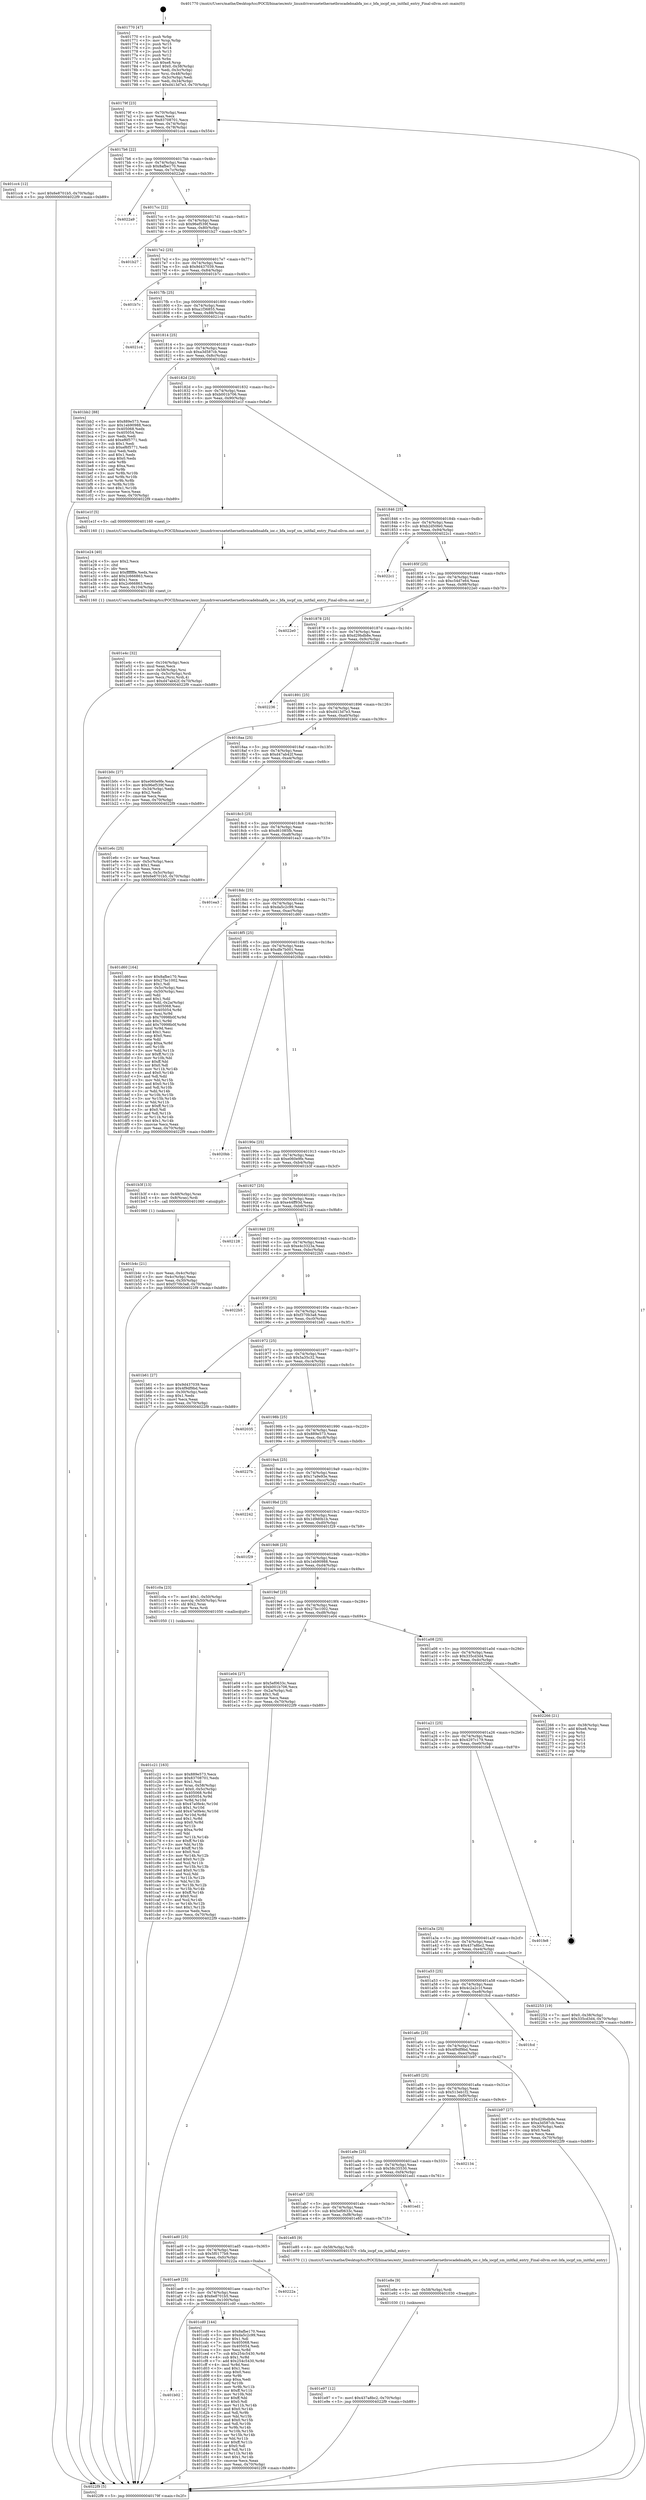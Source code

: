 digraph "0x401770" {
  label = "0x401770 (/mnt/c/Users/mathe/Desktop/tcc/POCII/binaries/extr_linuxdriversnetethernetbrocadebnabfa_ioc.c_bfa_iocpf_sm_initfail_entry_Final-ollvm.out::main(0))"
  labelloc = "t"
  node[shape=record]

  Entry [label="",width=0.3,height=0.3,shape=circle,fillcolor=black,style=filled]
  "0x40179f" [label="{
     0x40179f [23]\l
     | [instrs]\l
     &nbsp;&nbsp;0x40179f \<+3\>: mov -0x70(%rbp),%eax\l
     &nbsp;&nbsp;0x4017a2 \<+2\>: mov %eax,%ecx\l
     &nbsp;&nbsp;0x4017a4 \<+6\>: sub $0x83708701,%ecx\l
     &nbsp;&nbsp;0x4017aa \<+3\>: mov %eax,-0x74(%rbp)\l
     &nbsp;&nbsp;0x4017ad \<+3\>: mov %ecx,-0x78(%rbp)\l
     &nbsp;&nbsp;0x4017b0 \<+6\>: je 0000000000401cc4 \<main+0x554\>\l
  }"]
  "0x401cc4" [label="{
     0x401cc4 [12]\l
     | [instrs]\l
     &nbsp;&nbsp;0x401cc4 \<+7\>: movl $0x6e8701b5,-0x70(%rbp)\l
     &nbsp;&nbsp;0x401ccb \<+5\>: jmp 00000000004022f9 \<main+0xb89\>\l
  }"]
  "0x4017b6" [label="{
     0x4017b6 [22]\l
     | [instrs]\l
     &nbsp;&nbsp;0x4017b6 \<+5\>: jmp 00000000004017bb \<main+0x4b\>\l
     &nbsp;&nbsp;0x4017bb \<+3\>: mov -0x74(%rbp),%eax\l
     &nbsp;&nbsp;0x4017be \<+5\>: sub $0x8afbe170,%eax\l
     &nbsp;&nbsp;0x4017c3 \<+3\>: mov %eax,-0x7c(%rbp)\l
     &nbsp;&nbsp;0x4017c6 \<+6\>: je 00000000004022a9 \<main+0xb39\>\l
  }"]
  Exit [label="",width=0.3,height=0.3,shape=circle,fillcolor=black,style=filled,peripheries=2]
  "0x4022a9" [label="{
     0x4022a9\l
  }", style=dashed]
  "0x4017cc" [label="{
     0x4017cc [22]\l
     | [instrs]\l
     &nbsp;&nbsp;0x4017cc \<+5\>: jmp 00000000004017d1 \<main+0x61\>\l
     &nbsp;&nbsp;0x4017d1 \<+3\>: mov -0x74(%rbp),%eax\l
     &nbsp;&nbsp;0x4017d4 \<+5\>: sub $0x96ef539f,%eax\l
     &nbsp;&nbsp;0x4017d9 \<+3\>: mov %eax,-0x80(%rbp)\l
     &nbsp;&nbsp;0x4017dc \<+6\>: je 0000000000401b27 \<main+0x3b7\>\l
  }"]
  "0x401e97" [label="{
     0x401e97 [12]\l
     | [instrs]\l
     &nbsp;&nbsp;0x401e97 \<+7\>: movl $0x437a8bc2,-0x70(%rbp)\l
     &nbsp;&nbsp;0x401e9e \<+5\>: jmp 00000000004022f9 \<main+0xb89\>\l
  }"]
  "0x401b27" [label="{
     0x401b27\l
  }", style=dashed]
  "0x4017e2" [label="{
     0x4017e2 [25]\l
     | [instrs]\l
     &nbsp;&nbsp;0x4017e2 \<+5\>: jmp 00000000004017e7 \<main+0x77\>\l
     &nbsp;&nbsp;0x4017e7 \<+3\>: mov -0x74(%rbp),%eax\l
     &nbsp;&nbsp;0x4017ea \<+5\>: sub $0x9d437039,%eax\l
     &nbsp;&nbsp;0x4017ef \<+6\>: mov %eax,-0x84(%rbp)\l
     &nbsp;&nbsp;0x4017f5 \<+6\>: je 0000000000401b7c \<main+0x40c\>\l
  }"]
  "0x401e8e" [label="{
     0x401e8e [9]\l
     | [instrs]\l
     &nbsp;&nbsp;0x401e8e \<+4\>: mov -0x58(%rbp),%rdi\l
     &nbsp;&nbsp;0x401e92 \<+5\>: call 0000000000401030 \<free@plt\>\l
     | [calls]\l
     &nbsp;&nbsp;0x401030 \{1\} (unknown)\l
  }"]
  "0x401b7c" [label="{
     0x401b7c\l
  }", style=dashed]
  "0x4017fb" [label="{
     0x4017fb [25]\l
     | [instrs]\l
     &nbsp;&nbsp;0x4017fb \<+5\>: jmp 0000000000401800 \<main+0x90\>\l
     &nbsp;&nbsp;0x401800 \<+3\>: mov -0x74(%rbp),%eax\l
     &nbsp;&nbsp;0x401803 \<+5\>: sub $0xa1f36855,%eax\l
     &nbsp;&nbsp;0x401808 \<+6\>: mov %eax,-0x88(%rbp)\l
     &nbsp;&nbsp;0x40180e \<+6\>: je 00000000004021c4 \<main+0xa54\>\l
  }"]
  "0x401e4c" [label="{
     0x401e4c [32]\l
     | [instrs]\l
     &nbsp;&nbsp;0x401e4c \<+6\>: mov -0x104(%rbp),%ecx\l
     &nbsp;&nbsp;0x401e52 \<+3\>: imul %eax,%ecx\l
     &nbsp;&nbsp;0x401e55 \<+4\>: mov -0x58(%rbp),%rsi\l
     &nbsp;&nbsp;0x401e59 \<+4\>: movslq -0x5c(%rbp),%rdi\l
     &nbsp;&nbsp;0x401e5d \<+3\>: mov %ecx,(%rsi,%rdi,4)\l
     &nbsp;&nbsp;0x401e60 \<+7\>: movl $0xd47ab42f,-0x70(%rbp)\l
     &nbsp;&nbsp;0x401e67 \<+5\>: jmp 00000000004022f9 \<main+0xb89\>\l
  }"]
  "0x4021c4" [label="{
     0x4021c4\l
  }", style=dashed]
  "0x401814" [label="{
     0x401814 [25]\l
     | [instrs]\l
     &nbsp;&nbsp;0x401814 \<+5\>: jmp 0000000000401819 \<main+0xa9\>\l
     &nbsp;&nbsp;0x401819 \<+3\>: mov -0x74(%rbp),%eax\l
     &nbsp;&nbsp;0x40181c \<+5\>: sub $0xa3d587cb,%eax\l
     &nbsp;&nbsp;0x401821 \<+6\>: mov %eax,-0x8c(%rbp)\l
     &nbsp;&nbsp;0x401827 \<+6\>: je 0000000000401bb2 \<main+0x442\>\l
  }"]
  "0x401e24" [label="{
     0x401e24 [40]\l
     | [instrs]\l
     &nbsp;&nbsp;0x401e24 \<+5\>: mov $0x2,%ecx\l
     &nbsp;&nbsp;0x401e29 \<+1\>: cltd\l
     &nbsp;&nbsp;0x401e2a \<+2\>: idiv %ecx\l
     &nbsp;&nbsp;0x401e2c \<+6\>: imul $0xfffffffe,%edx,%ecx\l
     &nbsp;&nbsp;0x401e32 \<+6\>: add $0x2c666863,%ecx\l
     &nbsp;&nbsp;0x401e38 \<+3\>: add $0x1,%ecx\l
     &nbsp;&nbsp;0x401e3b \<+6\>: sub $0x2c666863,%ecx\l
     &nbsp;&nbsp;0x401e41 \<+6\>: mov %ecx,-0x104(%rbp)\l
     &nbsp;&nbsp;0x401e47 \<+5\>: call 0000000000401160 \<next_i\>\l
     | [calls]\l
     &nbsp;&nbsp;0x401160 \{1\} (/mnt/c/Users/mathe/Desktop/tcc/POCII/binaries/extr_linuxdriversnetethernetbrocadebnabfa_ioc.c_bfa_iocpf_sm_initfail_entry_Final-ollvm.out::next_i)\l
  }"]
  "0x401bb2" [label="{
     0x401bb2 [88]\l
     | [instrs]\l
     &nbsp;&nbsp;0x401bb2 \<+5\>: mov $0x889e573,%eax\l
     &nbsp;&nbsp;0x401bb7 \<+5\>: mov $0x1eb90988,%ecx\l
     &nbsp;&nbsp;0x401bbc \<+7\>: mov 0x405068,%edx\l
     &nbsp;&nbsp;0x401bc3 \<+7\>: mov 0x405054,%esi\l
     &nbsp;&nbsp;0x401bca \<+2\>: mov %edx,%edi\l
     &nbsp;&nbsp;0x401bcc \<+6\>: add $0xef6f5771,%edi\l
     &nbsp;&nbsp;0x401bd2 \<+3\>: sub $0x1,%edi\l
     &nbsp;&nbsp;0x401bd5 \<+6\>: sub $0xef6f5771,%edi\l
     &nbsp;&nbsp;0x401bdb \<+3\>: imul %edi,%edx\l
     &nbsp;&nbsp;0x401bde \<+3\>: and $0x1,%edx\l
     &nbsp;&nbsp;0x401be1 \<+3\>: cmp $0x0,%edx\l
     &nbsp;&nbsp;0x401be4 \<+4\>: sete %r8b\l
     &nbsp;&nbsp;0x401be8 \<+3\>: cmp $0xa,%esi\l
     &nbsp;&nbsp;0x401beb \<+4\>: setl %r9b\l
     &nbsp;&nbsp;0x401bef \<+3\>: mov %r8b,%r10b\l
     &nbsp;&nbsp;0x401bf2 \<+3\>: and %r9b,%r10b\l
     &nbsp;&nbsp;0x401bf5 \<+3\>: xor %r9b,%r8b\l
     &nbsp;&nbsp;0x401bf8 \<+3\>: or %r8b,%r10b\l
     &nbsp;&nbsp;0x401bfb \<+4\>: test $0x1,%r10b\l
     &nbsp;&nbsp;0x401bff \<+3\>: cmovne %ecx,%eax\l
     &nbsp;&nbsp;0x401c02 \<+3\>: mov %eax,-0x70(%rbp)\l
     &nbsp;&nbsp;0x401c05 \<+5\>: jmp 00000000004022f9 \<main+0xb89\>\l
  }"]
  "0x40182d" [label="{
     0x40182d [25]\l
     | [instrs]\l
     &nbsp;&nbsp;0x40182d \<+5\>: jmp 0000000000401832 \<main+0xc2\>\l
     &nbsp;&nbsp;0x401832 \<+3\>: mov -0x74(%rbp),%eax\l
     &nbsp;&nbsp;0x401835 \<+5\>: sub $0xb001b706,%eax\l
     &nbsp;&nbsp;0x40183a \<+6\>: mov %eax,-0x90(%rbp)\l
     &nbsp;&nbsp;0x401840 \<+6\>: je 0000000000401e1f \<main+0x6af\>\l
  }"]
  "0x401b02" [label="{
     0x401b02\l
  }", style=dashed]
  "0x401e1f" [label="{
     0x401e1f [5]\l
     | [instrs]\l
     &nbsp;&nbsp;0x401e1f \<+5\>: call 0000000000401160 \<next_i\>\l
     | [calls]\l
     &nbsp;&nbsp;0x401160 \{1\} (/mnt/c/Users/mathe/Desktop/tcc/POCII/binaries/extr_linuxdriversnetethernetbrocadebnabfa_ioc.c_bfa_iocpf_sm_initfail_entry_Final-ollvm.out::next_i)\l
  }"]
  "0x401846" [label="{
     0x401846 [25]\l
     | [instrs]\l
     &nbsp;&nbsp;0x401846 \<+5\>: jmp 000000000040184b \<main+0xdb\>\l
     &nbsp;&nbsp;0x40184b \<+3\>: mov -0x74(%rbp),%eax\l
     &nbsp;&nbsp;0x40184e \<+5\>: sub $0xb2d50fe0,%eax\l
     &nbsp;&nbsp;0x401853 \<+6\>: mov %eax,-0x94(%rbp)\l
     &nbsp;&nbsp;0x401859 \<+6\>: je 00000000004022c1 \<main+0xb51\>\l
  }"]
  "0x401cd0" [label="{
     0x401cd0 [144]\l
     | [instrs]\l
     &nbsp;&nbsp;0x401cd0 \<+5\>: mov $0x8afbe170,%eax\l
     &nbsp;&nbsp;0x401cd5 \<+5\>: mov $0xda5c2c99,%ecx\l
     &nbsp;&nbsp;0x401cda \<+2\>: mov $0x1,%dl\l
     &nbsp;&nbsp;0x401cdc \<+7\>: mov 0x405068,%esi\l
     &nbsp;&nbsp;0x401ce3 \<+7\>: mov 0x405054,%edi\l
     &nbsp;&nbsp;0x401cea \<+3\>: mov %esi,%r8d\l
     &nbsp;&nbsp;0x401ced \<+7\>: sub $0x254c5430,%r8d\l
     &nbsp;&nbsp;0x401cf4 \<+4\>: sub $0x1,%r8d\l
     &nbsp;&nbsp;0x401cf8 \<+7\>: add $0x254c5430,%r8d\l
     &nbsp;&nbsp;0x401cff \<+4\>: imul %r8d,%esi\l
     &nbsp;&nbsp;0x401d03 \<+3\>: and $0x1,%esi\l
     &nbsp;&nbsp;0x401d06 \<+3\>: cmp $0x0,%esi\l
     &nbsp;&nbsp;0x401d09 \<+4\>: sete %r9b\l
     &nbsp;&nbsp;0x401d0d \<+3\>: cmp $0xa,%edi\l
     &nbsp;&nbsp;0x401d10 \<+4\>: setl %r10b\l
     &nbsp;&nbsp;0x401d14 \<+3\>: mov %r9b,%r11b\l
     &nbsp;&nbsp;0x401d17 \<+4\>: xor $0xff,%r11b\l
     &nbsp;&nbsp;0x401d1b \<+3\>: mov %r10b,%bl\l
     &nbsp;&nbsp;0x401d1e \<+3\>: xor $0xff,%bl\l
     &nbsp;&nbsp;0x401d21 \<+3\>: xor $0x0,%dl\l
     &nbsp;&nbsp;0x401d24 \<+3\>: mov %r11b,%r14b\l
     &nbsp;&nbsp;0x401d27 \<+4\>: and $0x0,%r14b\l
     &nbsp;&nbsp;0x401d2b \<+3\>: and %dl,%r9b\l
     &nbsp;&nbsp;0x401d2e \<+3\>: mov %bl,%r15b\l
     &nbsp;&nbsp;0x401d31 \<+4\>: and $0x0,%r15b\l
     &nbsp;&nbsp;0x401d35 \<+3\>: and %dl,%r10b\l
     &nbsp;&nbsp;0x401d38 \<+3\>: or %r9b,%r14b\l
     &nbsp;&nbsp;0x401d3b \<+3\>: or %r10b,%r15b\l
     &nbsp;&nbsp;0x401d3e \<+3\>: xor %r15b,%r14b\l
     &nbsp;&nbsp;0x401d41 \<+3\>: or %bl,%r11b\l
     &nbsp;&nbsp;0x401d44 \<+4\>: xor $0xff,%r11b\l
     &nbsp;&nbsp;0x401d48 \<+3\>: or $0x0,%dl\l
     &nbsp;&nbsp;0x401d4b \<+3\>: and %dl,%r11b\l
     &nbsp;&nbsp;0x401d4e \<+3\>: or %r11b,%r14b\l
     &nbsp;&nbsp;0x401d51 \<+4\>: test $0x1,%r14b\l
     &nbsp;&nbsp;0x401d55 \<+3\>: cmovne %ecx,%eax\l
     &nbsp;&nbsp;0x401d58 \<+3\>: mov %eax,-0x70(%rbp)\l
     &nbsp;&nbsp;0x401d5b \<+5\>: jmp 00000000004022f9 \<main+0xb89\>\l
  }"]
  "0x4022c1" [label="{
     0x4022c1\l
  }", style=dashed]
  "0x40185f" [label="{
     0x40185f [25]\l
     | [instrs]\l
     &nbsp;&nbsp;0x40185f \<+5\>: jmp 0000000000401864 \<main+0xf4\>\l
     &nbsp;&nbsp;0x401864 \<+3\>: mov -0x74(%rbp),%eax\l
     &nbsp;&nbsp;0x401867 \<+5\>: sub $0xc54d7e64,%eax\l
     &nbsp;&nbsp;0x40186c \<+6\>: mov %eax,-0x98(%rbp)\l
     &nbsp;&nbsp;0x401872 \<+6\>: je 00000000004022e0 \<main+0xb70\>\l
  }"]
  "0x401ae9" [label="{
     0x401ae9 [25]\l
     | [instrs]\l
     &nbsp;&nbsp;0x401ae9 \<+5\>: jmp 0000000000401aee \<main+0x37e\>\l
     &nbsp;&nbsp;0x401aee \<+3\>: mov -0x74(%rbp),%eax\l
     &nbsp;&nbsp;0x401af1 \<+5\>: sub $0x6e8701b5,%eax\l
     &nbsp;&nbsp;0x401af6 \<+6\>: mov %eax,-0x100(%rbp)\l
     &nbsp;&nbsp;0x401afc \<+6\>: je 0000000000401cd0 \<main+0x560\>\l
  }"]
  "0x4022e0" [label="{
     0x4022e0\l
  }", style=dashed]
  "0x401878" [label="{
     0x401878 [25]\l
     | [instrs]\l
     &nbsp;&nbsp;0x401878 \<+5\>: jmp 000000000040187d \<main+0x10d\>\l
     &nbsp;&nbsp;0x40187d \<+3\>: mov -0x74(%rbp),%eax\l
     &nbsp;&nbsp;0x401880 \<+5\>: sub $0xd29bdb8e,%eax\l
     &nbsp;&nbsp;0x401885 \<+6\>: mov %eax,-0x9c(%rbp)\l
     &nbsp;&nbsp;0x40188b \<+6\>: je 0000000000402236 \<main+0xac6\>\l
  }"]
  "0x40222a" [label="{
     0x40222a\l
  }", style=dashed]
  "0x402236" [label="{
     0x402236\l
  }", style=dashed]
  "0x401891" [label="{
     0x401891 [25]\l
     | [instrs]\l
     &nbsp;&nbsp;0x401891 \<+5\>: jmp 0000000000401896 \<main+0x126\>\l
     &nbsp;&nbsp;0x401896 \<+3\>: mov -0x74(%rbp),%eax\l
     &nbsp;&nbsp;0x401899 \<+5\>: sub $0xd413d7e3,%eax\l
     &nbsp;&nbsp;0x40189e \<+6\>: mov %eax,-0xa0(%rbp)\l
     &nbsp;&nbsp;0x4018a4 \<+6\>: je 0000000000401b0c \<main+0x39c\>\l
  }"]
  "0x401ad0" [label="{
     0x401ad0 [25]\l
     | [instrs]\l
     &nbsp;&nbsp;0x401ad0 \<+5\>: jmp 0000000000401ad5 \<main+0x365\>\l
     &nbsp;&nbsp;0x401ad5 \<+3\>: mov -0x74(%rbp),%eax\l
     &nbsp;&nbsp;0x401ad8 \<+5\>: sub $0x5f0177b9,%eax\l
     &nbsp;&nbsp;0x401add \<+6\>: mov %eax,-0xfc(%rbp)\l
     &nbsp;&nbsp;0x401ae3 \<+6\>: je 000000000040222a \<main+0xaba\>\l
  }"]
  "0x401b0c" [label="{
     0x401b0c [27]\l
     | [instrs]\l
     &nbsp;&nbsp;0x401b0c \<+5\>: mov $0xe060e9fe,%eax\l
     &nbsp;&nbsp;0x401b11 \<+5\>: mov $0x96ef539f,%ecx\l
     &nbsp;&nbsp;0x401b16 \<+3\>: mov -0x34(%rbp),%edx\l
     &nbsp;&nbsp;0x401b19 \<+3\>: cmp $0x2,%edx\l
     &nbsp;&nbsp;0x401b1c \<+3\>: cmovne %ecx,%eax\l
     &nbsp;&nbsp;0x401b1f \<+3\>: mov %eax,-0x70(%rbp)\l
     &nbsp;&nbsp;0x401b22 \<+5\>: jmp 00000000004022f9 \<main+0xb89\>\l
  }"]
  "0x4018aa" [label="{
     0x4018aa [25]\l
     | [instrs]\l
     &nbsp;&nbsp;0x4018aa \<+5\>: jmp 00000000004018af \<main+0x13f\>\l
     &nbsp;&nbsp;0x4018af \<+3\>: mov -0x74(%rbp),%eax\l
     &nbsp;&nbsp;0x4018b2 \<+5\>: sub $0xd47ab42f,%eax\l
     &nbsp;&nbsp;0x4018b7 \<+6\>: mov %eax,-0xa4(%rbp)\l
     &nbsp;&nbsp;0x4018bd \<+6\>: je 0000000000401e6c \<main+0x6fc\>\l
  }"]
  "0x4022f9" [label="{
     0x4022f9 [5]\l
     | [instrs]\l
     &nbsp;&nbsp;0x4022f9 \<+5\>: jmp 000000000040179f \<main+0x2f\>\l
  }"]
  "0x401770" [label="{
     0x401770 [47]\l
     | [instrs]\l
     &nbsp;&nbsp;0x401770 \<+1\>: push %rbp\l
     &nbsp;&nbsp;0x401771 \<+3\>: mov %rsp,%rbp\l
     &nbsp;&nbsp;0x401774 \<+2\>: push %r15\l
     &nbsp;&nbsp;0x401776 \<+2\>: push %r14\l
     &nbsp;&nbsp;0x401778 \<+2\>: push %r13\l
     &nbsp;&nbsp;0x40177a \<+2\>: push %r12\l
     &nbsp;&nbsp;0x40177c \<+1\>: push %rbx\l
     &nbsp;&nbsp;0x40177d \<+7\>: sub $0xe8,%rsp\l
     &nbsp;&nbsp;0x401784 \<+7\>: movl $0x0,-0x38(%rbp)\l
     &nbsp;&nbsp;0x40178b \<+3\>: mov %edi,-0x3c(%rbp)\l
     &nbsp;&nbsp;0x40178e \<+4\>: mov %rsi,-0x48(%rbp)\l
     &nbsp;&nbsp;0x401792 \<+3\>: mov -0x3c(%rbp),%edi\l
     &nbsp;&nbsp;0x401795 \<+3\>: mov %edi,-0x34(%rbp)\l
     &nbsp;&nbsp;0x401798 \<+7\>: movl $0xd413d7e3,-0x70(%rbp)\l
  }"]
  "0x401e85" [label="{
     0x401e85 [9]\l
     | [instrs]\l
     &nbsp;&nbsp;0x401e85 \<+4\>: mov -0x58(%rbp),%rdi\l
     &nbsp;&nbsp;0x401e89 \<+5\>: call 0000000000401570 \<bfa_iocpf_sm_initfail_entry\>\l
     | [calls]\l
     &nbsp;&nbsp;0x401570 \{1\} (/mnt/c/Users/mathe/Desktop/tcc/POCII/binaries/extr_linuxdriversnetethernetbrocadebnabfa_ioc.c_bfa_iocpf_sm_initfail_entry_Final-ollvm.out::bfa_iocpf_sm_initfail_entry)\l
  }"]
  "0x401e6c" [label="{
     0x401e6c [25]\l
     | [instrs]\l
     &nbsp;&nbsp;0x401e6c \<+2\>: xor %eax,%eax\l
     &nbsp;&nbsp;0x401e6e \<+3\>: mov -0x5c(%rbp),%ecx\l
     &nbsp;&nbsp;0x401e71 \<+3\>: sub $0x1,%eax\l
     &nbsp;&nbsp;0x401e74 \<+2\>: sub %eax,%ecx\l
     &nbsp;&nbsp;0x401e76 \<+3\>: mov %ecx,-0x5c(%rbp)\l
     &nbsp;&nbsp;0x401e79 \<+7\>: movl $0x6e8701b5,-0x70(%rbp)\l
     &nbsp;&nbsp;0x401e80 \<+5\>: jmp 00000000004022f9 \<main+0xb89\>\l
  }"]
  "0x4018c3" [label="{
     0x4018c3 [25]\l
     | [instrs]\l
     &nbsp;&nbsp;0x4018c3 \<+5\>: jmp 00000000004018c8 \<main+0x158\>\l
     &nbsp;&nbsp;0x4018c8 \<+3\>: mov -0x74(%rbp),%eax\l
     &nbsp;&nbsp;0x4018cb \<+5\>: sub $0xd61085fb,%eax\l
     &nbsp;&nbsp;0x4018d0 \<+6\>: mov %eax,-0xa8(%rbp)\l
     &nbsp;&nbsp;0x4018d6 \<+6\>: je 0000000000401ea3 \<main+0x733\>\l
  }"]
  "0x401ab7" [label="{
     0x401ab7 [25]\l
     | [instrs]\l
     &nbsp;&nbsp;0x401ab7 \<+5\>: jmp 0000000000401abc \<main+0x34c\>\l
     &nbsp;&nbsp;0x401abc \<+3\>: mov -0x74(%rbp),%eax\l
     &nbsp;&nbsp;0x401abf \<+5\>: sub $0x5ef0633c,%eax\l
     &nbsp;&nbsp;0x401ac4 \<+6\>: mov %eax,-0xf8(%rbp)\l
     &nbsp;&nbsp;0x401aca \<+6\>: je 0000000000401e85 \<main+0x715\>\l
  }"]
  "0x401ea3" [label="{
     0x401ea3\l
  }", style=dashed]
  "0x4018dc" [label="{
     0x4018dc [25]\l
     | [instrs]\l
     &nbsp;&nbsp;0x4018dc \<+5\>: jmp 00000000004018e1 \<main+0x171\>\l
     &nbsp;&nbsp;0x4018e1 \<+3\>: mov -0x74(%rbp),%eax\l
     &nbsp;&nbsp;0x4018e4 \<+5\>: sub $0xda5c2c99,%eax\l
     &nbsp;&nbsp;0x4018e9 \<+6\>: mov %eax,-0xac(%rbp)\l
     &nbsp;&nbsp;0x4018ef \<+6\>: je 0000000000401d60 \<main+0x5f0\>\l
  }"]
  "0x401ed1" [label="{
     0x401ed1\l
  }", style=dashed]
  "0x401d60" [label="{
     0x401d60 [164]\l
     | [instrs]\l
     &nbsp;&nbsp;0x401d60 \<+5\>: mov $0x8afbe170,%eax\l
     &nbsp;&nbsp;0x401d65 \<+5\>: mov $0x27bc1002,%ecx\l
     &nbsp;&nbsp;0x401d6a \<+2\>: mov $0x1,%dl\l
     &nbsp;&nbsp;0x401d6c \<+3\>: mov -0x5c(%rbp),%esi\l
     &nbsp;&nbsp;0x401d6f \<+3\>: cmp -0x50(%rbp),%esi\l
     &nbsp;&nbsp;0x401d72 \<+4\>: setl %dil\l
     &nbsp;&nbsp;0x401d76 \<+4\>: and $0x1,%dil\l
     &nbsp;&nbsp;0x401d7a \<+4\>: mov %dil,-0x2a(%rbp)\l
     &nbsp;&nbsp;0x401d7e \<+7\>: mov 0x405068,%esi\l
     &nbsp;&nbsp;0x401d85 \<+8\>: mov 0x405054,%r8d\l
     &nbsp;&nbsp;0x401d8d \<+3\>: mov %esi,%r9d\l
     &nbsp;&nbsp;0x401d90 \<+7\>: sub $0x70998b0f,%r9d\l
     &nbsp;&nbsp;0x401d97 \<+4\>: sub $0x1,%r9d\l
     &nbsp;&nbsp;0x401d9b \<+7\>: add $0x70998b0f,%r9d\l
     &nbsp;&nbsp;0x401da2 \<+4\>: imul %r9d,%esi\l
     &nbsp;&nbsp;0x401da6 \<+3\>: and $0x1,%esi\l
     &nbsp;&nbsp;0x401da9 \<+3\>: cmp $0x0,%esi\l
     &nbsp;&nbsp;0x401dac \<+4\>: sete %dil\l
     &nbsp;&nbsp;0x401db0 \<+4\>: cmp $0xa,%r8d\l
     &nbsp;&nbsp;0x401db4 \<+4\>: setl %r10b\l
     &nbsp;&nbsp;0x401db8 \<+3\>: mov %dil,%r11b\l
     &nbsp;&nbsp;0x401dbb \<+4\>: xor $0xff,%r11b\l
     &nbsp;&nbsp;0x401dbf \<+3\>: mov %r10b,%bl\l
     &nbsp;&nbsp;0x401dc2 \<+3\>: xor $0xff,%bl\l
     &nbsp;&nbsp;0x401dc5 \<+3\>: xor $0x0,%dl\l
     &nbsp;&nbsp;0x401dc8 \<+3\>: mov %r11b,%r14b\l
     &nbsp;&nbsp;0x401dcb \<+4\>: and $0x0,%r14b\l
     &nbsp;&nbsp;0x401dcf \<+3\>: and %dl,%dil\l
     &nbsp;&nbsp;0x401dd2 \<+3\>: mov %bl,%r15b\l
     &nbsp;&nbsp;0x401dd5 \<+4\>: and $0x0,%r15b\l
     &nbsp;&nbsp;0x401dd9 \<+3\>: and %dl,%r10b\l
     &nbsp;&nbsp;0x401ddc \<+3\>: or %dil,%r14b\l
     &nbsp;&nbsp;0x401ddf \<+3\>: or %r10b,%r15b\l
     &nbsp;&nbsp;0x401de2 \<+3\>: xor %r15b,%r14b\l
     &nbsp;&nbsp;0x401de5 \<+3\>: or %bl,%r11b\l
     &nbsp;&nbsp;0x401de8 \<+4\>: xor $0xff,%r11b\l
     &nbsp;&nbsp;0x401dec \<+3\>: or $0x0,%dl\l
     &nbsp;&nbsp;0x401def \<+3\>: and %dl,%r11b\l
     &nbsp;&nbsp;0x401df2 \<+3\>: or %r11b,%r14b\l
     &nbsp;&nbsp;0x401df5 \<+4\>: test $0x1,%r14b\l
     &nbsp;&nbsp;0x401df9 \<+3\>: cmovne %ecx,%eax\l
     &nbsp;&nbsp;0x401dfc \<+3\>: mov %eax,-0x70(%rbp)\l
     &nbsp;&nbsp;0x401dff \<+5\>: jmp 00000000004022f9 \<main+0xb89\>\l
  }"]
  "0x4018f5" [label="{
     0x4018f5 [25]\l
     | [instrs]\l
     &nbsp;&nbsp;0x4018f5 \<+5\>: jmp 00000000004018fa \<main+0x18a\>\l
     &nbsp;&nbsp;0x4018fa \<+3\>: mov -0x74(%rbp),%eax\l
     &nbsp;&nbsp;0x4018fd \<+5\>: sub $0xdfe7b001,%eax\l
     &nbsp;&nbsp;0x401902 \<+6\>: mov %eax,-0xb0(%rbp)\l
     &nbsp;&nbsp;0x401908 \<+6\>: je 00000000004020bb \<main+0x94b\>\l
  }"]
  "0x401a9e" [label="{
     0x401a9e [25]\l
     | [instrs]\l
     &nbsp;&nbsp;0x401a9e \<+5\>: jmp 0000000000401aa3 \<main+0x333\>\l
     &nbsp;&nbsp;0x401aa3 \<+3\>: mov -0x74(%rbp),%eax\l
     &nbsp;&nbsp;0x401aa6 \<+5\>: sub $0x58c35530,%eax\l
     &nbsp;&nbsp;0x401aab \<+6\>: mov %eax,-0xf4(%rbp)\l
     &nbsp;&nbsp;0x401ab1 \<+6\>: je 0000000000401ed1 \<main+0x761\>\l
  }"]
  "0x4020bb" [label="{
     0x4020bb\l
  }", style=dashed]
  "0x40190e" [label="{
     0x40190e [25]\l
     | [instrs]\l
     &nbsp;&nbsp;0x40190e \<+5\>: jmp 0000000000401913 \<main+0x1a3\>\l
     &nbsp;&nbsp;0x401913 \<+3\>: mov -0x74(%rbp),%eax\l
     &nbsp;&nbsp;0x401916 \<+5\>: sub $0xe060e9fe,%eax\l
     &nbsp;&nbsp;0x40191b \<+6\>: mov %eax,-0xb4(%rbp)\l
     &nbsp;&nbsp;0x401921 \<+6\>: je 0000000000401b3f \<main+0x3cf\>\l
  }"]
  "0x402134" [label="{
     0x402134\l
  }", style=dashed]
  "0x401b3f" [label="{
     0x401b3f [13]\l
     | [instrs]\l
     &nbsp;&nbsp;0x401b3f \<+4\>: mov -0x48(%rbp),%rax\l
     &nbsp;&nbsp;0x401b43 \<+4\>: mov 0x8(%rax),%rdi\l
     &nbsp;&nbsp;0x401b47 \<+5\>: call 0000000000401060 \<atoi@plt\>\l
     | [calls]\l
     &nbsp;&nbsp;0x401060 \{1\} (unknown)\l
  }"]
  "0x401927" [label="{
     0x401927 [25]\l
     | [instrs]\l
     &nbsp;&nbsp;0x401927 \<+5\>: jmp 000000000040192c \<main+0x1bc\>\l
     &nbsp;&nbsp;0x40192c \<+3\>: mov -0x74(%rbp),%eax\l
     &nbsp;&nbsp;0x40192f \<+5\>: sub $0xe44ff93d,%eax\l
     &nbsp;&nbsp;0x401934 \<+6\>: mov %eax,-0xb8(%rbp)\l
     &nbsp;&nbsp;0x40193a \<+6\>: je 0000000000402128 \<main+0x9b8\>\l
  }"]
  "0x401b4c" [label="{
     0x401b4c [21]\l
     | [instrs]\l
     &nbsp;&nbsp;0x401b4c \<+3\>: mov %eax,-0x4c(%rbp)\l
     &nbsp;&nbsp;0x401b4f \<+3\>: mov -0x4c(%rbp),%eax\l
     &nbsp;&nbsp;0x401b52 \<+3\>: mov %eax,-0x30(%rbp)\l
     &nbsp;&nbsp;0x401b55 \<+7\>: movl $0xf370b3a8,-0x70(%rbp)\l
     &nbsp;&nbsp;0x401b5c \<+5\>: jmp 00000000004022f9 \<main+0xb89\>\l
  }"]
  "0x401c21" [label="{
     0x401c21 [163]\l
     | [instrs]\l
     &nbsp;&nbsp;0x401c21 \<+5\>: mov $0x889e573,%ecx\l
     &nbsp;&nbsp;0x401c26 \<+5\>: mov $0x83708701,%edx\l
     &nbsp;&nbsp;0x401c2b \<+3\>: mov $0x1,%sil\l
     &nbsp;&nbsp;0x401c2e \<+4\>: mov %rax,-0x58(%rbp)\l
     &nbsp;&nbsp;0x401c32 \<+7\>: movl $0x0,-0x5c(%rbp)\l
     &nbsp;&nbsp;0x401c39 \<+8\>: mov 0x405068,%r8d\l
     &nbsp;&nbsp;0x401c41 \<+8\>: mov 0x405054,%r9d\l
     &nbsp;&nbsp;0x401c49 \<+3\>: mov %r8d,%r10d\l
     &nbsp;&nbsp;0x401c4c \<+7\>: sub $0x47a0fe4c,%r10d\l
     &nbsp;&nbsp;0x401c53 \<+4\>: sub $0x1,%r10d\l
     &nbsp;&nbsp;0x401c57 \<+7\>: add $0x47a0fe4c,%r10d\l
     &nbsp;&nbsp;0x401c5e \<+4\>: imul %r10d,%r8d\l
     &nbsp;&nbsp;0x401c62 \<+4\>: and $0x1,%r8d\l
     &nbsp;&nbsp;0x401c66 \<+4\>: cmp $0x0,%r8d\l
     &nbsp;&nbsp;0x401c6a \<+4\>: sete %r11b\l
     &nbsp;&nbsp;0x401c6e \<+4\>: cmp $0xa,%r9d\l
     &nbsp;&nbsp;0x401c72 \<+3\>: setl %bl\l
     &nbsp;&nbsp;0x401c75 \<+3\>: mov %r11b,%r14b\l
     &nbsp;&nbsp;0x401c78 \<+4\>: xor $0xff,%r14b\l
     &nbsp;&nbsp;0x401c7c \<+3\>: mov %bl,%r15b\l
     &nbsp;&nbsp;0x401c7f \<+4\>: xor $0xff,%r15b\l
     &nbsp;&nbsp;0x401c83 \<+4\>: xor $0x0,%sil\l
     &nbsp;&nbsp;0x401c87 \<+3\>: mov %r14b,%r12b\l
     &nbsp;&nbsp;0x401c8a \<+4\>: and $0x0,%r12b\l
     &nbsp;&nbsp;0x401c8e \<+3\>: and %sil,%r11b\l
     &nbsp;&nbsp;0x401c91 \<+3\>: mov %r15b,%r13b\l
     &nbsp;&nbsp;0x401c94 \<+4\>: and $0x0,%r13b\l
     &nbsp;&nbsp;0x401c98 \<+3\>: and %sil,%bl\l
     &nbsp;&nbsp;0x401c9b \<+3\>: or %r11b,%r12b\l
     &nbsp;&nbsp;0x401c9e \<+3\>: or %bl,%r13b\l
     &nbsp;&nbsp;0x401ca1 \<+3\>: xor %r13b,%r12b\l
     &nbsp;&nbsp;0x401ca4 \<+3\>: or %r15b,%r14b\l
     &nbsp;&nbsp;0x401ca7 \<+4\>: xor $0xff,%r14b\l
     &nbsp;&nbsp;0x401cab \<+4\>: or $0x0,%sil\l
     &nbsp;&nbsp;0x401caf \<+3\>: and %sil,%r14b\l
     &nbsp;&nbsp;0x401cb2 \<+3\>: or %r14b,%r12b\l
     &nbsp;&nbsp;0x401cb5 \<+4\>: test $0x1,%r12b\l
     &nbsp;&nbsp;0x401cb9 \<+3\>: cmovne %edx,%ecx\l
     &nbsp;&nbsp;0x401cbc \<+3\>: mov %ecx,-0x70(%rbp)\l
     &nbsp;&nbsp;0x401cbf \<+5\>: jmp 00000000004022f9 \<main+0xb89\>\l
  }"]
  "0x402128" [label="{
     0x402128\l
  }", style=dashed]
  "0x401940" [label="{
     0x401940 [25]\l
     | [instrs]\l
     &nbsp;&nbsp;0x401940 \<+5\>: jmp 0000000000401945 \<main+0x1d5\>\l
     &nbsp;&nbsp;0x401945 \<+3\>: mov -0x74(%rbp),%eax\l
     &nbsp;&nbsp;0x401948 \<+5\>: sub $0xe4c3323a,%eax\l
     &nbsp;&nbsp;0x40194d \<+6\>: mov %eax,-0xbc(%rbp)\l
     &nbsp;&nbsp;0x401953 \<+6\>: je 00000000004022b5 \<main+0xb45\>\l
  }"]
  "0x401a85" [label="{
     0x401a85 [25]\l
     | [instrs]\l
     &nbsp;&nbsp;0x401a85 \<+5\>: jmp 0000000000401a8a \<main+0x31a\>\l
     &nbsp;&nbsp;0x401a8a \<+3\>: mov -0x74(%rbp),%eax\l
     &nbsp;&nbsp;0x401a8d \<+5\>: sub $0x513eb1f2,%eax\l
     &nbsp;&nbsp;0x401a92 \<+6\>: mov %eax,-0xf0(%rbp)\l
     &nbsp;&nbsp;0x401a98 \<+6\>: je 0000000000402134 \<main+0x9c4\>\l
  }"]
  "0x4022b5" [label="{
     0x4022b5\l
  }", style=dashed]
  "0x401959" [label="{
     0x401959 [25]\l
     | [instrs]\l
     &nbsp;&nbsp;0x401959 \<+5\>: jmp 000000000040195e \<main+0x1ee\>\l
     &nbsp;&nbsp;0x40195e \<+3\>: mov -0x74(%rbp),%eax\l
     &nbsp;&nbsp;0x401961 \<+5\>: sub $0xf370b3a8,%eax\l
     &nbsp;&nbsp;0x401966 \<+6\>: mov %eax,-0xc0(%rbp)\l
     &nbsp;&nbsp;0x40196c \<+6\>: je 0000000000401b61 \<main+0x3f1\>\l
  }"]
  "0x401b97" [label="{
     0x401b97 [27]\l
     | [instrs]\l
     &nbsp;&nbsp;0x401b97 \<+5\>: mov $0xd29bdb8e,%eax\l
     &nbsp;&nbsp;0x401b9c \<+5\>: mov $0xa3d587cb,%ecx\l
     &nbsp;&nbsp;0x401ba1 \<+3\>: mov -0x30(%rbp),%edx\l
     &nbsp;&nbsp;0x401ba4 \<+3\>: cmp $0x0,%edx\l
     &nbsp;&nbsp;0x401ba7 \<+3\>: cmove %ecx,%eax\l
     &nbsp;&nbsp;0x401baa \<+3\>: mov %eax,-0x70(%rbp)\l
     &nbsp;&nbsp;0x401bad \<+5\>: jmp 00000000004022f9 \<main+0xb89\>\l
  }"]
  "0x401b61" [label="{
     0x401b61 [27]\l
     | [instrs]\l
     &nbsp;&nbsp;0x401b61 \<+5\>: mov $0x9d437039,%eax\l
     &nbsp;&nbsp;0x401b66 \<+5\>: mov $0x4f9df9bd,%ecx\l
     &nbsp;&nbsp;0x401b6b \<+3\>: mov -0x30(%rbp),%edx\l
     &nbsp;&nbsp;0x401b6e \<+3\>: cmp $0x1,%edx\l
     &nbsp;&nbsp;0x401b71 \<+3\>: cmovl %ecx,%eax\l
     &nbsp;&nbsp;0x401b74 \<+3\>: mov %eax,-0x70(%rbp)\l
     &nbsp;&nbsp;0x401b77 \<+5\>: jmp 00000000004022f9 \<main+0xb89\>\l
  }"]
  "0x401972" [label="{
     0x401972 [25]\l
     | [instrs]\l
     &nbsp;&nbsp;0x401972 \<+5\>: jmp 0000000000401977 \<main+0x207\>\l
     &nbsp;&nbsp;0x401977 \<+3\>: mov -0x74(%rbp),%eax\l
     &nbsp;&nbsp;0x40197a \<+5\>: sub $0x5a35c32,%eax\l
     &nbsp;&nbsp;0x40197f \<+6\>: mov %eax,-0xc4(%rbp)\l
     &nbsp;&nbsp;0x401985 \<+6\>: je 0000000000402035 \<main+0x8c5\>\l
  }"]
  "0x401a6c" [label="{
     0x401a6c [25]\l
     | [instrs]\l
     &nbsp;&nbsp;0x401a6c \<+5\>: jmp 0000000000401a71 \<main+0x301\>\l
     &nbsp;&nbsp;0x401a71 \<+3\>: mov -0x74(%rbp),%eax\l
     &nbsp;&nbsp;0x401a74 \<+5\>: sub $0x4f9df9bd,%eax\l
     &nbsp;&nbsp;0x401a79 \<+6\>: mov %eax,-0xec(%rbp)\l
     &nbsp;&nbsp;0x401a7f \<+6\>: je 0000000000401b97 \<main+0x427\>\l
  }"]
  "0x402035" [label="{
     0x402035\l
  }", style=dashed]
  "0x40198b" [label="{
     0x40198b [25]\l
     | [instrs]\l
     &nbsp;&nbsp;0x40198b \<+5\>: jmp 0000000000401990 \<main+0x220\>\l
     &nbsp;&nbsp;0x401990 \<+3\>: mov -0x74(%rbp),%eax\l
     &nbsp;&nbsp;0x401993 \<+5\>: sub $0x889e573,%eax\l
     &nbsp;&nbsp;0x401998 \<+6\>: mov %eax,-0xc8(%rbp)\l
     &nbsp;&nbsp;0x40199e \<+6\>: je 000000000040227b \<main+0xb0b\>\l
  }"]
  "0x401fcd" [label="{
     0x401fcd\l
  }", style=dashed]
  "0x40227b" [label="{
     0x40227b\l
  }", style=dashed]
  "0x4019a4" [label="{
     0x4019a4 [25]\l
     | [instrs]\l
     &nbsp;&nbsp;0x4019a4 \<+5\>: jmp 00000000004019a9 \<main+0x239\>\l
     &nbsp;&nbsp;0x4019a9 \<+3\>: mov -0x74(%rbp),%eax\l
     &nbsp;&nbsp;0x4019ac \<+5\>: sub $0x17a9e93e,%eax\l
     &nbsp;&nbsp;0x4019b1 \<+6\>: mov %eax,-0xcc(%rbp)\l
     &nbsp;&nbsp;0x4019b7 \<+6\>: je 0000000000402242 \<main+0xad2\>\l
  }"]
  "0x401a53" [label="{
     0x401a53 [25]\l
     | [instrs]\l
     &nbsp;&nbsp;0x401a53 \<+5\>: jmp 0000000000401a58 \<main+0x2e8\>\l
     &nbsp;&nbsp;0x401a58 \<+3\>: mov -0x74(%rbp),%eax\l
     &nbsp;&nbsp;0x401a5b \<+5\>: sub $0x4c2a2c1f,%eax\l
     &nbsp;&nbsp;0x401a60 \<+6\>: mov %eax,-0xe8(%rbp)\l
     &nbsp;&nbsp;0x401a66 \<+6\>: je 0000000000401fcd \<main+0x85d\>\l
  }"]
  "0x402242" [label="{
     0x402242\l
  }", style=dashed]
  "0x4019bd" [label="{
     0x4019bd [25]\l
     | [instrs]\l
     &nbsp;&nbsp;0x4019bd \<+5\>: jmp 00000000004019c2 \<main+0x252\>\l
     &nbsp;&nbsp;0x4019c2 \<+3\>: mov -0x74(%rbp),%eax\l
     &nbsp;&nbsp;0x4019c5 \<+5\>: sub $0x1d9d0b1b,%eax\l
     &nbsp;&nbsp;0x4019ca \<+6\>: mov %eax,-0xd0(%rbp)\l
     &nbsp;&nbsp;0x4019d0 \<+6\>: je 0000000000401f29 \<main+0x7b9\>\l
  }"]
  "0x402253" [label="{
     0x402253 [19]\l
     | [instrs]\l
     &nbsp;&nbsp;0x402253 \<+7\>: movl $0x0,-0x38(%rbp)\l
     &nbsp;&nbsp;0x40225a \<+7\>: movl $0x335cd3d4,-0x70(%rbp)\l
     &nbsp;&nbsp;0x402261 \<+5\>: jmp 00000000004022f9 \<main+0xb89\>\l
  }"]
  "0x401f29" [label="{
     0x401f29\l
  }", style=dashed]
  "0x4019d6" [label="{
     0x4019d6 [25]\l
     | [instrs]\l
     &nbsp;&nbsp;0x4019d6 \<+5\>: jmp 00000000004019db \<main+0x26b\>\l
     &nbsp;&nbsp;0x4019db \<+3\>: mov -0x74(%rbp),%eax\l
     &nbsp;&nbsp;0x4019de \<+5\>: sub $0x1eb90988,%eax\l
     &nbsp;&nbsp;0x4019e3 \<+6\>: mov %eax,-0xd4(%rbp)\l
     &nbsp;&nbsp;0x4019e9 \<+6\>: je 0000000000401c0a \<main+0x49a\>\l
  }"]
  "0x401a3a" [label="{
     0x401a3a [25]\l
     | [instrs]\l
     &nbsp;&nbsp;0x401a3a \<+5\>: jmp 0000000000401a3f \<main+0x2cf\>\l
     &nbsp;&nbsp;0x401a3f \<+3\>: mov -0x74(%rbp),%eax\l
     &nbsp;&nbsp;0x401a42 \<+5\>: sub $0x437a8bc2,%eax\l
     &nbsp;&nbsp;0x401a47 \<+6\>: mov %eax,-0xe4(%rbp)\l
     &nbsp;&nbsp;0x401a4d \<+6\>: je 0000000000402253 \<main+0xae3\>\l
  }"]
  "0x401c0a" [label="{
     0x401c0a [23]\l
     | [instrs]\l
     &nbsp;&nbsp;0x401c0a \<+7\>: movl $0x1,-0x50(%rbp)\l
     &nbsp;&nbsp;0x401c11 \<+4\>: movslq -0x50(%rbp),%rax\l
     &nbsp;&nbsp;0x401c15 \<+4\>: shl $0x2,%rax\l
     &nbsp;&nbsp;0x401c19 \<+3\>: mov %rax,%rdi\l
     &nbsp;&nbsp;0x401c1c \<+5\>: call 0000000000401050 \<malloc@plt\>\l
     | [calls]\l
     &nbsp;&nbsp;0x401050 \{1\} (unknown)\l
  }"]
  "0x4019ef" [label="{
     0x4019ef [25]\l
     | [instrs]\l
     &nbsp;&nbsp;0x4019ef \<+5\>: jmp 00000000004019f4 \<main+0x284\>\l
     &nbsp;&nbsp;0x4019f4 \<+3\>: mov -0x74(%rbp),%eax\l
     &nbsp;&nbsp;0x4019f7 \<+5\>: sub $0x27bc1002,%eax\l
     &nbsp;&nbsp;0x4019fc \<+6\>: mov %eax,-0xd8(%rbp)\l
     &nbsp;&nbsp;0x401a02 \<+6\>: je 0000000000401e04 \<main+0x694\>\l
  }"]
  "0x401fe8" [label="{
     0x401fe8\l
  }", style=dashed]
  "0x401e04" [label="{
     0x401e04 [27]\l
     | [instrs]\l
     &nbsp;&nbsp;0x401e04 \<+5\>: mov $0x5ef0633c,%eax\l
     &nbsp;&nbsp;0x401e09 \<+5\>: mov $0xb001b706,%ecx\l
     &nbsp;&nbsp;0x401e0e \<+3\>: mov -0x2a(%rbp),%dl\l
     &nbsp;&nbsp;0x401e11 \<+3\>: test $0x1,%dl\l
     &nbsp;&nbsp;0x401e14 \<+3\>: cmovne %ecx,%eax\l
     &nbsp;&nbsp;0x401e17 \<+3\>: mov %eax,-0x70(%rbp)\l
     &nbsp;&nbsp;0x401e1a \<+5\>: jmp 00000000004022f9 \<main+0xb89\>\l
  }"]
  "0x401a08" [label="{
     0x401a08 [25]\l
     | [instrs]\l
     &nbsp;&nbsp;0x401a08 \<+5\>: jmp 0000000000401a0d \<main+0x29d\>\l
     &nbsp;&nbsp;0x401a0d \<+3\>: mov -0x74(%rbp),%eax\l
     &nbsp;&nbsp;0x401a10 \<+5\>: sub $0x335cd3d4,%eax\l
     &nbsp;&nbsp;0x401a15 \<+6\>: mov %eax,-0xdc(%rbp)\l
     &nbsp;&nbsp;0x401a1b \<+6\>: je 0000000000402266 \<main+0xaf6\>\l
  }"]
  "0x401a21" [label="{
     0x401a21 [25]\l
     | [instrs]\l
     &nbsp;&nbsp;0x401a21 \<+5\>: jmp 0000000000401a26 \<main+0x2b6\>\l
     &nbsp;&nbsp;0x401a26 \<+3\>: mov -0x74(%rbp),%eax\l
     &nbsp;&nbsp;0x401a29 \<+5\>: sub $0x4297c179,%eax\l
     &nbsp;&nbsp;0x401a2e \<+6\>: mov %eax,-0xe0(%rbp)\l
     &nbsp;&nbsp;0x401a34 \<+6\>: je 0000000000401fe8 \<main+0x878\>\l
  }"]
  "0x402266" [label="{
     0x402266 [21]\l
     | [instrs]\l
     &nbsp;&nbsp;0x402266 \<+3\>: mov -0x38(%rbp),%eax\l
     &nbsp;&nbsp;0x402269 \<+7\>: add $0xe8,%rsp\l
     &nbsp;&nbsp;0x402270 \<+1\>: pop %rbx\l
     &nbsp;&nbsp;0x402271 \<+2\>: pop %r12\l
     &nbsp;&nbsp;0x402273 \<+2\>: pop %r13\l
     &nbsp;&nbsp;0x402275 \<+2\>: pop %r14\l
     &nbsp;&nbsp;0x402277 \<+2\>: pop %r15\l
     &nbsp;&nbsp;0x402279 \<+1\>: pop %rbp\l
     &nbsp;&nbsp;0x40227a \<+1\>: ret\l
  }"]
  Entry -> "0x401770" [label=" 1"]
  "0x40179f" -> "0x401cc4" [label=" 1"]
  "0x40179f" -> "0x4017b6" [label=" 17"]
  "0x402266" -> Exit [label=" 1"]
  "0x4017b6" -> "0x4022a9" [label=" 0"]
  "0x4017b6" -> "0x4017cc" [label=" 17"]
  "0x402253" -> "0x4022f9" [label=" 1"]
  "0x4017cc" -> "0x401b27" [label=" 0"]
  "0x4017cc" -> "0x4017e2" [label=" 17"]
  "0x401e97" -> "0x4022f9" [label=" 1"]
  "0x4017e2" -> "0x401b7c" [label=" 0"]
  "0x4017e2" -> "0x4017fb" [label=" 17"]
  "0x401e8e" -> "0x401e97" [label=" 1"]
  "0x4017fb" -> "0x4021c4" [label=" 0"]
  "0x4017fb" -> "0x401814" [label=" 17"]
  "0x401e85" -> "0x401e8e" [label=" 1"]
  "0x401814" -> "0x401bb2" [label=" 1"]
  "0x401814" -> "0x40182d" [label=" 16"]
  "0x401e6c" -> "0x4022f9" [label=" 1"]
  "0x40182d" -> "0x401e1f" [label=" 1"]
  "0x40182d" -> "0x401846" [label=" 15"]
  "0x401e4c" -> "0x4022f9" [label=" 1"]
  "0x401846" -> "0x4022c1" [label=" 0"]
  "0x401846" -> "0x40185f" [label=" 15"]
  "0x401e24" -> "0x401e4c" [label=" 1"]
  "0x40185f" -> "0x4022e0" [label=" 0"]
  "0x40185f" -> "0x401878" [label=" 15"]
  "0x401e04" -> "0x4022f9" [label=" 2"]
  "0x401878" -> "0x402236" [label=" 0"]
  "0x401878" -> "0x401891" [label=" 15"]
  "0x401d60" -> "0x4022f9" [label=" 2"]
  "0x401891" -> "0x401b0c" [label=" 1"]
  "0x401891" -> "0x4018aa" [label=" 14"]
  "0x401b0c" -> "0x4022f9" [label=" 1"]
  "0x401770" -> "0x40179f" [label=" 1"]
  "0x4022f9" -> "0x40179f" [label=" 17"]
  "0x401ae9" -> "0x401b02" [label=" 0"]
  "0x4018aa" -> "0x401e6c" [label=" 1"]
  "0x4018aa" -> "0x4018c3" [label=" 13"]
  "0x401ae9" -> "0x401cd0" [label=" 2"]
  "0x4018c3" -> "0x401ea3" [label=" 0"]
  "0x4018c3" -> "0x4018dc" [label=" 13"]
  "0x401ad0" -> "0x401ae9" [label=" 2"]
  "0x4018dc" -> "0x401d60" [label=" 2"]
  "0x4018dc" -> "0x4018f5" [label=" 11"]
  "0x401ad0" -> "0x40222a" [label=" 0"]
  "0x4018f5" -> "0x4020bb" [label=" 0"]
  "0x4018f5" -> "0x40190e" [label=" 11"]
  "0x401ab7" -> "0x401ad0" [label=" 2"]
  "0x40190e" -> "0x401b3f" [label=" 1"]
  "0x40190e" -> "0x401927" [label=" 10"]
  "0x401b3f" -> "0x401b4c" [label=" 1"]
  "0x401b4c" -> "0x4022f9" [label=" 1"]
  "0x401ab7" -> "0x401e85" [label=" 1"]
  "0x401927" -> "0x402128" [label=" 0"]
  "0x401927" -> "0x401940" [label=" 10"]
  "0x401a9e" -> "0x401ab7" [label=" 3"]
  "0x401940" -> "0x4022b5" [label=" 0"]
  "0x401940" -> "0x401959" [label=" 10"]
  "0x401a9e" -> "0x401ed1" [label=" 0"]
  "0x401959" -> "0x401b61" [label=" 1"]
  "0x401959" -> "0x401972" [label=" 9"]
  "0x401b61" -> "0x4022f9" [label=" 1"]
  "0x401cd0" -> "0x4022f9" [label=" 2"]
  "0x401972" -> "0x402035" [label=" 0"]
  "0x401972" -> "0x40198b" [label=" 9"]
  "0x401a85" -> "0x402134" [label=" 0"]
  "0x40198b" -> "0x40227b" [label=" 0"]
  "0x40198b" -> "0x4019a4" [label=" 9"]
  "0x401e1f" -> "0x401e24" [label=" 1"]
  "0x4019a4" -> "0x402242" [label=" 0"]
  "0x4019a4" -> "0x4019bd" [label=" 9"]
  "0x401c21" -> "0x4022f9" [label=" 1"]
  "0x4019bd" -> "0x401f29" [label=" 0"]
  "0x4019bd" -> "0x4019d6" [label=" 9"]
  "0x401c0a" -> "0x401c21" [label=" 1"]
  "0x4019d6" -> "0x401c0a" [label=" 1"]
  "0x4019d6" -> "0x4019ef" [label=" 8"]
  "0x401b97" -> "0x4022f9" [label=" 1"]
  "0x4019ef" -> "0x401e04" [label=" 2"]
  "0x4019ef" -> "0x401a08" [label=" 6"]
  "0x401a6c" -> "0x401a85" [label=" 3"]
  "0x401a08" -> "0x402266" [label=" 1"]
  "0x401a08" -> "0x401a21" [label=" 5"]
  "0x401a6c" -> "0x401b97" [label=" 1"]
  "0x401a21" -> "0x401fe8" [label=" 0"]
  "0x401a21" -> "0x401a3a" [label=" 5"]
  "0x401bb2" -> "0x4022f9" [label=" 1"]
  "0x401a3a" -> "0x402253" [label=" 1"]
  "0x401a3a" -> "0x401a53" [label=" 4"]
  "0x401cc4" -> "0x4022f9" [label=" 1"]
  "0x401a53" -> "0x401fcd" [label=" 0"]
  "0x401a53" -> "0x401a6c" [label=" 4"]
  "0x401a85" -> "0x401a9e" [label=" 3"]
}
